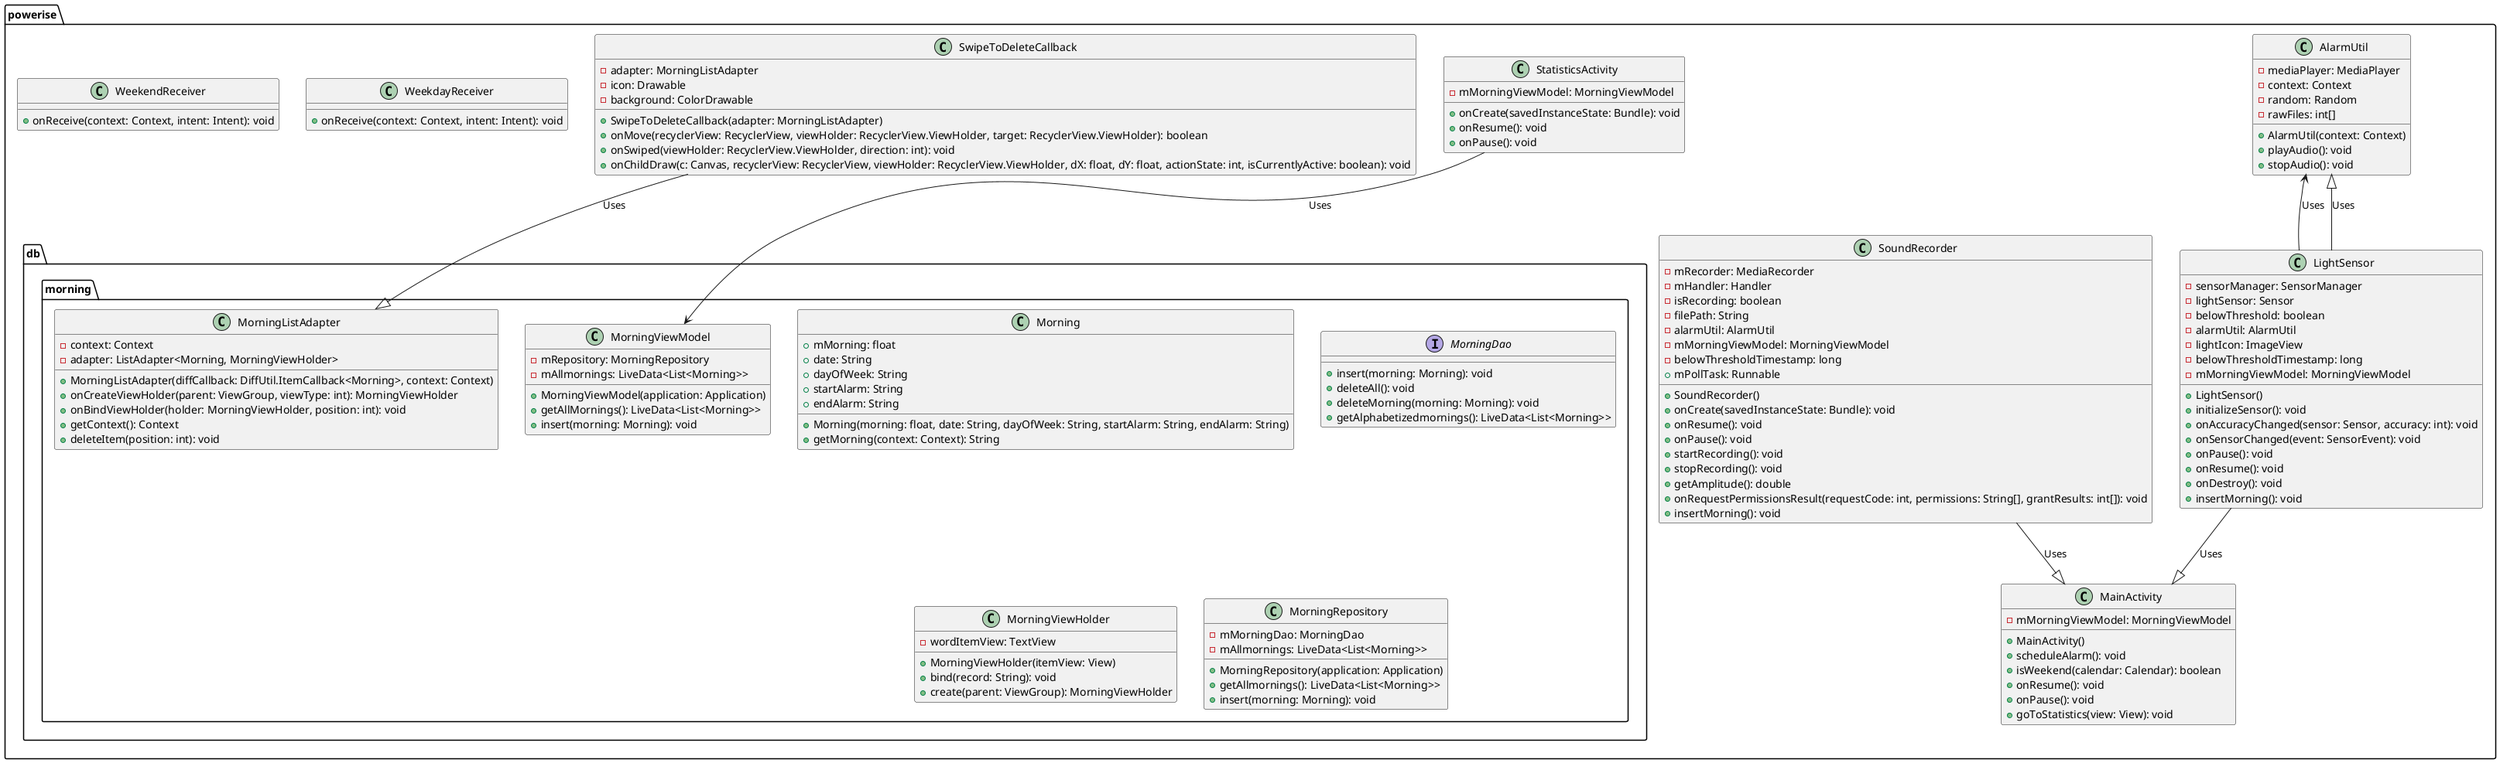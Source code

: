 @startuml

package "powerise.db.morning" {
    class Morning {
        +mMorning: float
        +date: String
        +dayOfWeek: String
        +startAlarm: String
        +endAlarm: String
        {method} +Morning(morning: float, date: String, dayOfWeek: String, startAlarm: String, endAlarm: String)
        {method} +getMorning(context: Context): String
    }

    interface MorningDao {
        +insert(morning: Morning): void
        +deleteAll(): void
        +deleteMorning(morning: Morning): void
        +getAlphabetizedmornings(): LiveData<List<Morning>>
    }

    class MorningListAdapter {
        -context: Context
        -adapter: ListAdapter<Morning, MorningViewHolder>
        +MorningListAdapter(diffCallback: DiffUtil.ItemCallback<Morning>, context: Context)
        +onCreateViewHolder(parent: ViewGroup, viewType: int): MorningViewHolder
        +onBindViewHolder(holder: MorningViewHolder, position: int): void
        +getContext(): Context
        +deleteItem(position: int): void
    }

    class MorningViewHolder {
        -wordItemView: TextView
        +MorningViewHolder(itemView: View)
        +bind(record: String): void
        +create(parent: ViewGroup): MorningViewHolder
    }

    class MorningRepository {
        -mMorningDao: MorningDao
        -mAllmornings: LiveData<List<Morning>>
        +MorningRepository(application: Application)
        +getAllmornings(): LiveData<List<Morning>>
        +insert(morning: Morning): void
    }

    class MorningViewModel {
        -mRepository: MorningRepository
        -mAllmornings: LiveData<List<Morning>>
        +MorningViewModel(application: Application)
        +getAllMornings(): LiveData<List<Morning>>
        +insert(morning: Morning): void
    }
}

package "powerise" {
    class AlarmUtil {
        -mediaPlayer: MediaPlayer
        -context: Context
        -random: Random
        -rawFiles: int[]
        +AlarmUtil(context: Context)
        +playAudio(): void
        +stopAudio(): void
    }

    class LightSensor {
        -sensorManager: SensorManager
        -lightSensor: Sensor
        -belowThreshold: boolean
        -alarmUtil: AlarmUtil
        -lightIcon: ImageView
        -belowThresholdTimestamp: long
        -mMorningViewModel: MorningViewModel
        +LightSensor()
        +initializeSensor(): void
        +onAccuracyChanged(sensor: Sensor, accuracy: int): void
        +onSensorChanged(event: SensorEvent): void
        +onPause(): void
        +onResume(): void
        +onDestroy(): void
        +insertMorning(): void
    }

    class MainActivity {
        -mMorningViewModel: MorningViewModel
        +MainActivity()
        +scheduleAlarm(): void
        +isWeekend(calendar: Calendar): boolean
        +onResume(): void
        +onPause(): void
        +goToStatistics(view: View): void
    }

    class SoundRecorder {
        -mRecorder: MediaRecorder
        -mHandler: Handler
        -isRecording: boolean
        -filePath: String
        -alarmUtil: AlarmUtil
        -mMorningViewModel: MorningViewModel
        -belowThresholdTimestamp: long
        +SoundRecorder()
        +onCreate(savedInstanceState: Bundle): void
        +onResume(): void
        +onPause(): void
        +startRecording(): void
        +mPollTask: Runnable
        +stopRecording(): void
        +getAmplitude(): double
        +onRequestPermissionsResult(requestCode: int, permissions: String[], grantResults: int[]): void
        +insertMorning(): void
    }

    class StatisticsActivity {
        -mMorningViewModel: MorningViewModel
        +onCreate(savedInstanceState: Bundle): void
        +onResume(): void
        +onPause(): void
    }

    class SwipeToDeleteCallback {
        -adapter: MorningListAdapter
        -icon: Drawable
        -background: ColorDrawable
        +SwipeToDeleteCallback(adapter: MorningListAdapter)
        +onMove(recyclerView: RecyclerView, viewHolder: RecyclerView.ViewHolder, target: RecyclerView.ViewHolder): boolean
        +onSwiped(viewHolder: RecyclerView.ViewHolder, direction: int): void
        +onChildDraw(c: Canvas, recyclerView: RecyclerView, viewHolder: RecyclerView.ViewHolder, dX: float, dY: float, actionState: int, isCurrentlyActive: boolean): void
    }

    class WeekdayReceiver {
        +onReceive(context: Context, intent: Intent): void
    }

    class WeekendReceiver {
        +onReceive(context: Context, intent: Intent): void
    }

    LightSensor --|> MainActivity: Uses
    SoundRecorder --|> MainActivity: Uses
    StatisticsActivity --> MorningViewModel: Uses
    SwipeToDeleteCallback --|> MorningListAdapter: Uses

    AlarmUtil <-- LightSensor: Uses
    LightSensor --|> AlarmUtil: Uses
}

@enduml
